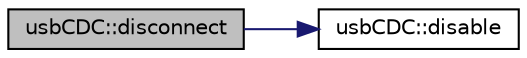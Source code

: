 digraph "usbCDC::disconnect"
{
  edge [fontname="Helvetica",fontsize="10",labelfontname="Helvetica",labelfontsize="10"];
  node [fontname="Helvetica",fontsize="10",shape=record];
  rankdir="LR";
  Node1 [label="usbCDC::disconnect",height=0.2,width=0.4,color="black", fillcolor="grey75", style="filled" fontcolor="black"];
  Node1 -> Node2 [color="midnightblue",fontsize="10",style="solid",fontname="Helvetica"];
  Node2 [label="usbCDC::disable",height=0.2,width=0.4,color="black", fillcolor="white", style="filled",URL="$d6/dc5/classusb_c_d_c.html#a7ded774547bd49ca5f73257914a1f1f9"];
}

